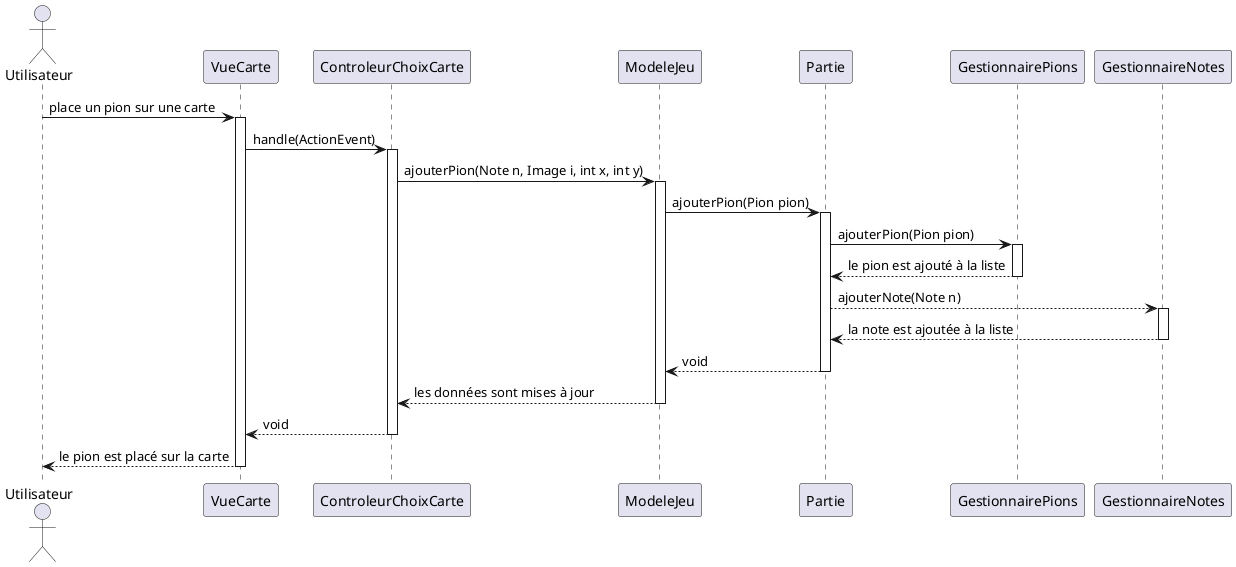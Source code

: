 @startuml
'https://plantuml.com/sequence-diagram

actor Utilisateur
participant VueCarte
participant ControleurChoixCarte
participant ModeleJeu
participant Partie
participant GestionnairePions
participant GestionnaireNotes

Utilisateur -> VueCarte: place un pion sur une carte
activate VueCarte
VueCarte -> ControleurChoixCarte: handle(ActionEvent)
activate ControleurChoixCarte
ControleurChoixCarte -> ModeleJeu: ajouterPion(Note n, Image i, int x, int y)
activate ModeleJeu
ModeleJeu -> Partie: ajouterPion(Pion pion)
activate Partie
Partie -> GestionnairePions: ajouterPion(Pion pion)
activate GestionnairePions
GestionnairePions --> Partie: le pion est ajouté à la liste
deactivate GestionnairePions
Partie --> GestionnaireNotes : ajouterNote(Note n)
activate GestionnaireNotes
GestionnaireNotes --> Partie : la note est ajoutée à la liste
deactivate GestionnaireNotes
Partie --> ModeleJeu: void
deactivate Partie
ModeleJeu --> ControleurChoixCarte: les données sont mises à jour
deactivate ModeleJeu
ControleurChoixCarte --> VueCarte: void
deactivate ControleurChoixCarte
VueCarte --> Utilisateur: le pion est placé sur la carte
deactivate VueCarte

@enduml